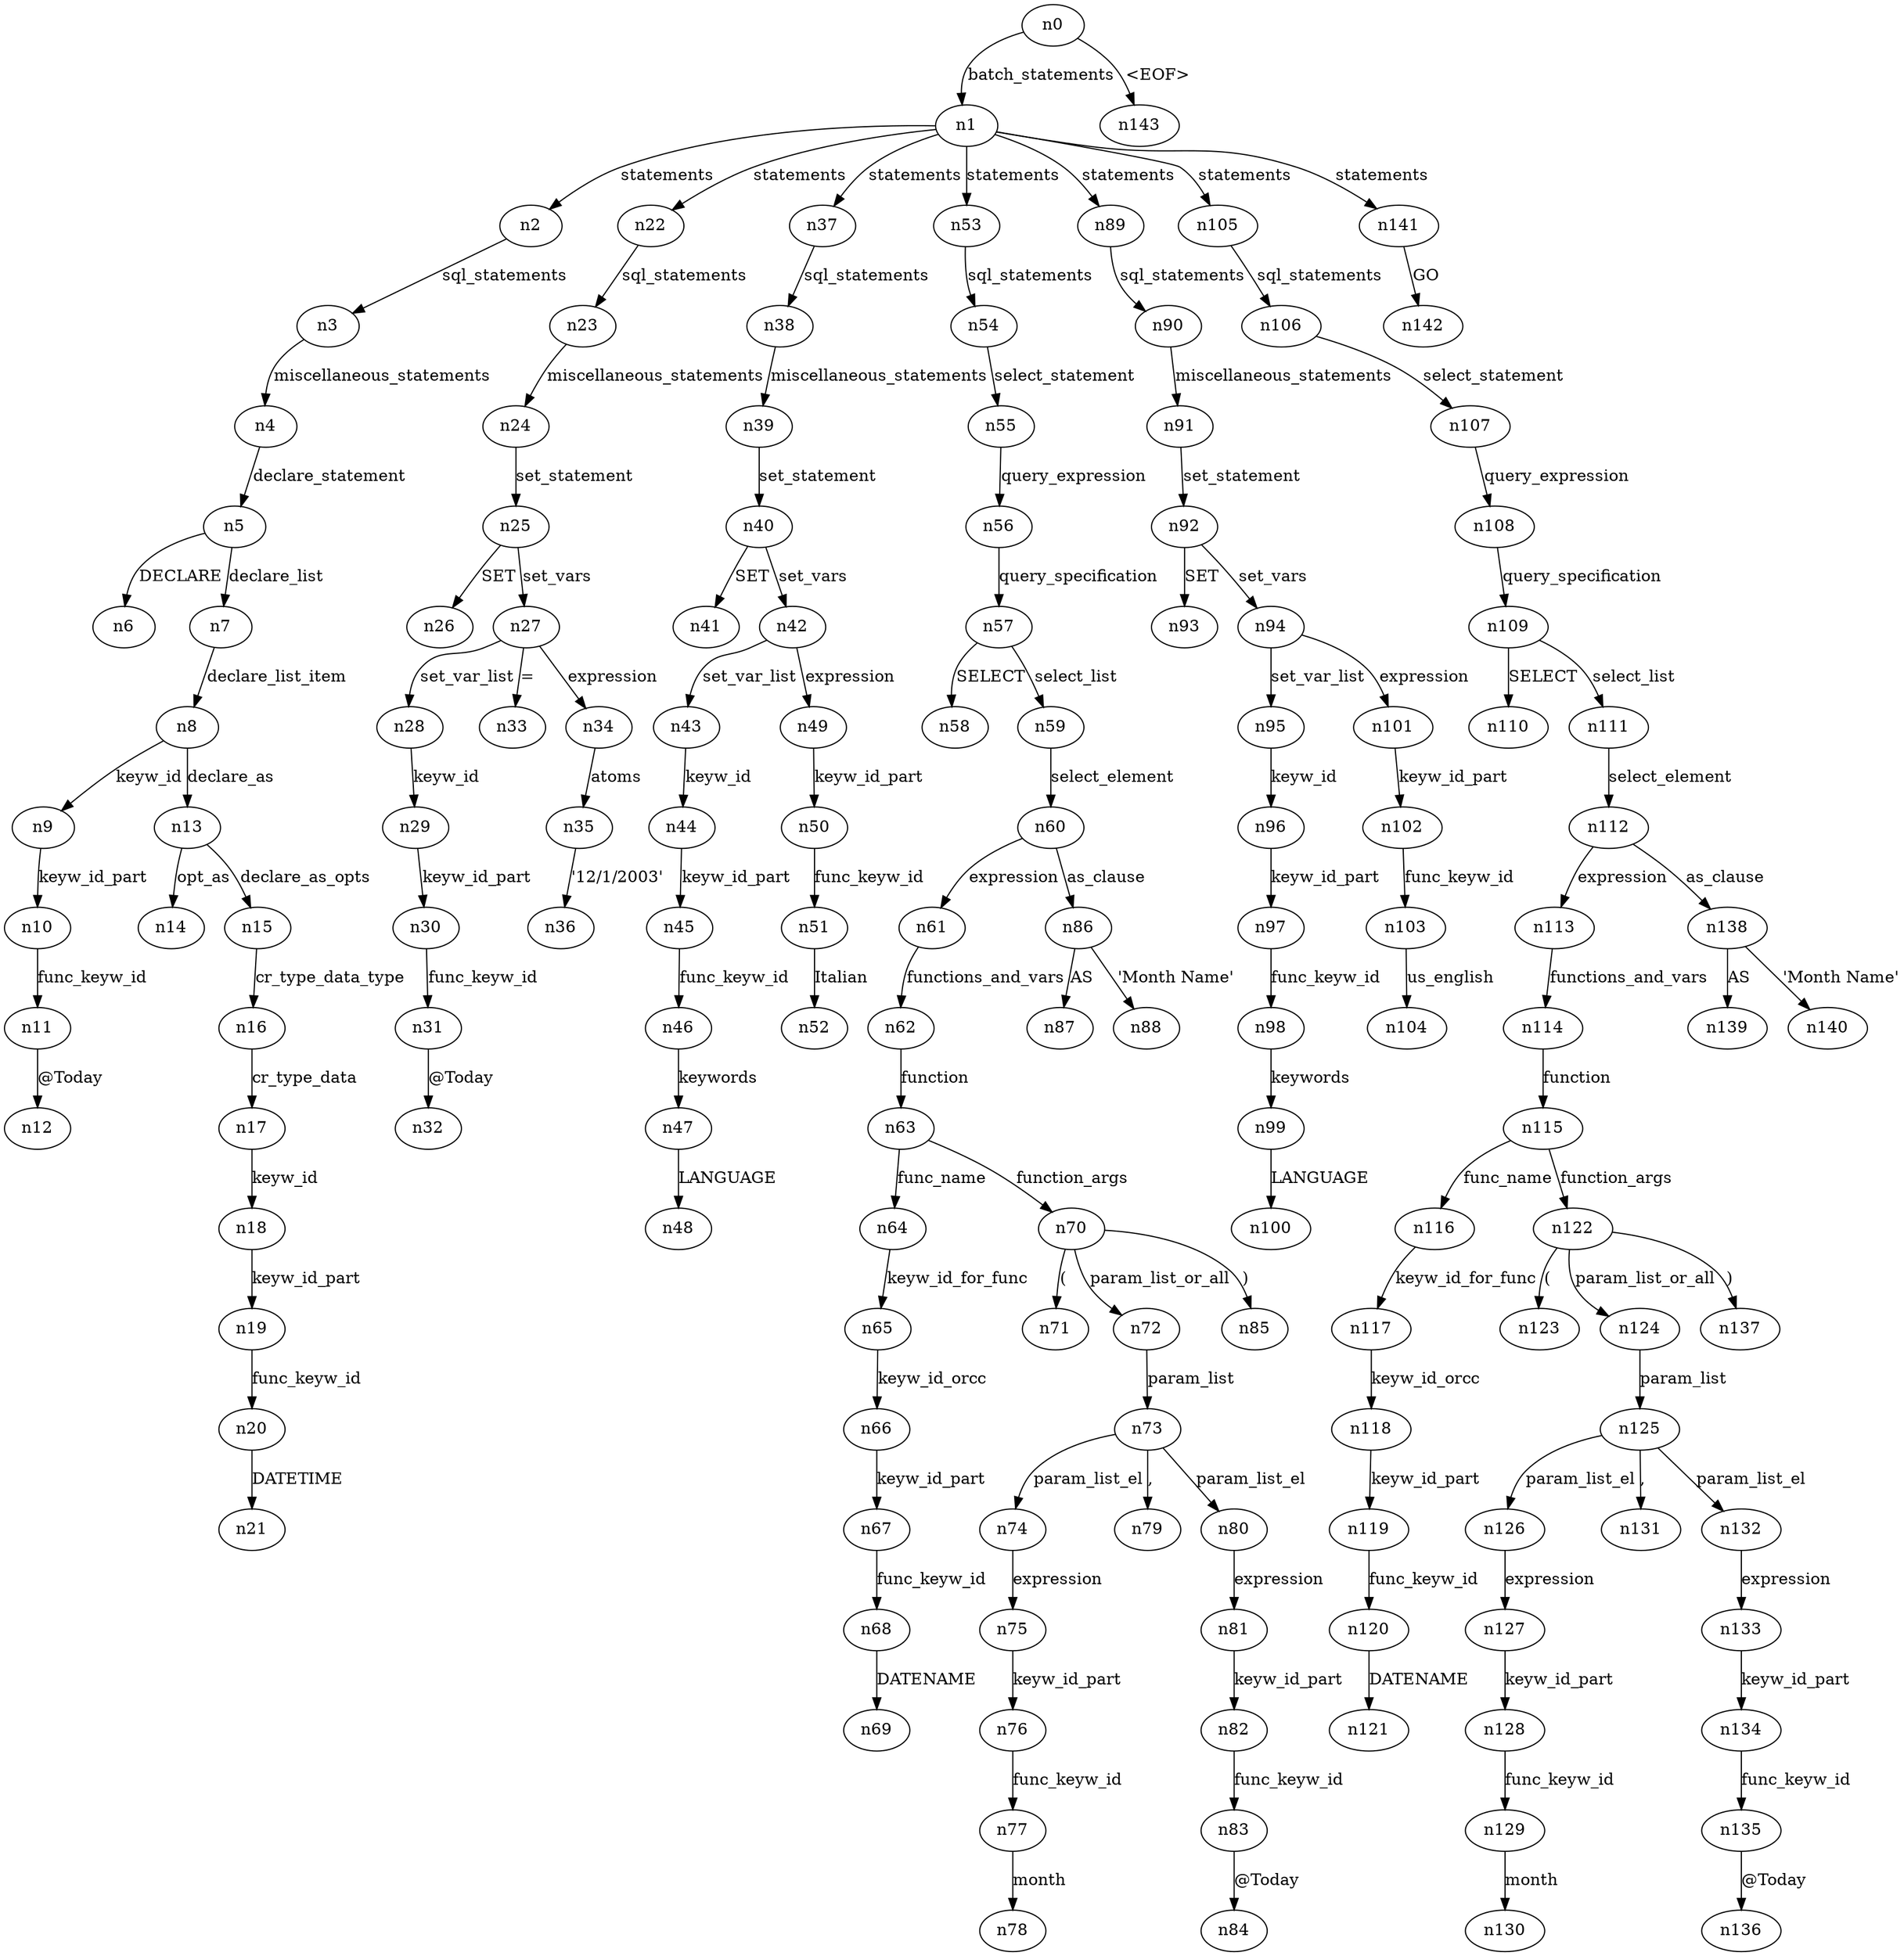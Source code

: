 digraph ParseTree {
  n0 -> n1 [label="batch_statements"];
  n1 -> n2 [label="statements"];
  n2 -> n3 [label="sql_statements"];
  n3 -> n4 [label="miscellaneous_statements"];
  n4 -> n5 [label="declare_statement"];
  n5 -> n6 [label="DECLARE"];
  n5 -> n7 [label="declare_list"];
  n7 -> n8 [label="declare_list_item"];
  n8 -> n9 [label="keyw_id"];
  n9 -> n10 [label="keyw_id_part"];
  n10 -> n11 [label="func_keyw_id"];
  n11 -> n12 [label="@Today"];
  n8 -> n13 [label="declare_as"];
  n13 -> n14 [label="opt_as"];
  n13 -> n15 [label="declare_as_opts"];
  n15 -> n16 [label="cr_type_data_type"];
  n16 -> n17 [label="cr_type_data"];
  n17 -> n18 [label="keyw_id"];
  n18 -> n19 [label="keyw_id_part"];
  n19 -> n20 [label="func_keyw_id"];
  n20 -> n21 [label="DATETIME"];
  n1 -> n22 [label="statements"];
  n22 -> n23 [label="sql_statements"];
  n23 -> n24 [label="miscellaneous_statements"];
  n24 -> n25 [label="set_statement"];
  n25 -> n26 [label="SET"];
  n25 -> n27 [label="set_vars"];
  n27 -> n28 [label="set_var_list"];
  n28 -> n29 [label="keyw_id"];
  n29 -> n30 [label="keyw_id_part"];
  n30 -> n31 [label="func_keyw_id"];
  n31 -> n32 [label="@Today"];
  n27 -> n33 [label="="];
  n27 -> n34 [label="expression"];
  n34 -> n35 [label="atoms"];
  n35 -> n36 [label="'12/1/2003'"];
  n1 -> n37 [label="statements"];
  n37 -> n38 [label="sql_statements"];
  n38 -> n39 [label="miscellaneous_statements"];
  n39 -> n40 [label="set_statement"];
  n40 -> n41 [label="SET"];
  n40 -> n42 [label="set_vars"];
  n42 -> n43 [label="set_var_list"];
  n43 -> n44 [label="keyw_id"];
  n44 -> n45 [label="keyw_id_part"];
  n45 -> n46 [label="func_keyw_id"];
  n46 -> n47 [label="keywords"];
  n47 -> n48 [label="LANGUAGE"];
  n42 -> n49 [label="expression"];
  n49 -> n50 [label="keyw_id_part"];
  n50 -> n51 [label="func_keyw_id"];
  n51 -> n52 [label="Italian"];
  n1 -> n53 [label="statements"];
  n53 -> n54 [label="sql_statements"];
  n54 -> n55 [label="select_statement"];
  n55 -> n56 [label="query_expression"];
  n56 -> n57 [label="query_specification"];
  n57 -> n58 [label="SELECT"];
  n57 -> n59 [label="select_list"];
  n59 -> n60 [label="select_element"];
  n60 -> n61 [label="expression"];
  n61 -> n62 [label="functions_and_vars"];
  n62 -> n63 [label="function"];
  n63 -> n64 [label="func_name"];
  n64 -> n65 [label="keyw_id_for_func"];
  n65 -> n66 [label="keyw_id_orcc"];
  n66 -> n67 [label="keyw_id_part"];
  n67 -> n68 [label="func_keyw_id"];
  n68 -> n69 [label="DATENAME"];
  n63 -> n70 [label="function_args"];
  n70 -> n71 [label="("];
  n70 -> n72 [label="param_list_or_all"];
  n72 -> n73 [label="param_list"];
  n73 -> n74 [label="param_list_el"];
  n74 -> n75 [label="expression"];
  n75 -> n76 [label="keyw_id_part"];
  n76 -> n77 [label="func_keyw_id"];
  n77 -> n78 [label="month"];
  n73 -> n79 [label=","];
  n73 -> n80 [label="param_list_el"];
  n80 -> n81 [label="expression"];
  n81 -> n82 [label="keyw_id_part"];
  n82 -> n83 [label="func_keyw_id"];
  n83 -> n84 [label="@Today"];
  n70 -> n85 [label=")"];
  n60 -> n86 [label="as_clause"];
  n86 -> n87 [label="AS"];
  n86 -> n88 [label="'Month Name'"];
  n1 -> n89 [label="statements"];
  n89 -> n90 [label="sql_statements"];
  n90 -> n91 [label="miscellaneous_statements"];
  n91 -> n92 [label="set_statement"];
  n92 -> n93 [label="SET"];
  n92 -> n94 [label="set_vars"];
  n94 -> n95 [label="set_var_list"];
  n95 -> n96 [label="keyw_id"];
  n96 -> n97 [label="keyw_id_part"];
  n97 -> n98 [label="func_keyw_id"];
  n98 -> n99 [label="keywords"];
  n99 -> n100 [label="LANGUAGE"];
  n94 -> n101 [label="expression"];
  n101 -> n102 [label="keyw_id_part"];
  n102 -> n103 [label="func_keyw_id"];
  n103 -> n104 [label="us_english"];
  n1 -> n105 [label="statements"];
  n105 -> n106 [label="sql_statements"];
  n106 -> n107 [label="select_statement"];
  n107 -> n108 [label="query_expression"];
  n108 -> n109 [label="query_specification"];
  n109 -> n110 [label="SELECT"];
  n109 -> n111 [label="select_list"];
  n111 -> n112 [label="select_element"];
  n112 -> n113 [label="expression"];
  n113 -> n114 [label="functions_and_vars"];
  n114 -> n115 [label="function"];
  n115 -> n116 [label="func_name"];
  n116 -> n117 [label="keyw_id_for_func"];
  n117 -> n118 [label="keyw_id_orcc"];
  n118 -> n119 [label="keyw_id_part"];
  n119 -> n120 [label="func_keyw_id"];
  n120 -> n121 [label="DATENAME"];
  n115 -> n122 [label="function_args"];
  n122 -> n123 [label="("];
  n122 -> n124 [label="param_list_or_all"];
  n124 -> n125 [label="param_list"];
  n125 -> n126 [label="param_list_el"];
  n126 -> n127 [label="expression"];
  n127 -> n128 [label="keyw_id_part"];
  n128 -> n129 [label="func_keyw_id"];
  n129 -> n130 [label="month"];
  n125 -> n131 [label=","];
  n125 -> n132 [label="param_list_el"];
  n132 -> n133 [label="expression"];
  n133 -> n134 [label="keyw_id_part"];
  n134 -> n135 [label="func_keyw_id"];
  n135 -> n136 [label="@Today"];
  n122 -> n137 [label=")"];
  n112 -> n138 [label="as_clause"];
  n138 -> n139 [label="AS"];
  n138 -> n140 [label="'Month Name'"];
  n1 -> n141 [label="statements"];
  n141 -> n142 [label="GO"];
  n0 -> n143 [label="<EOF>"];
}